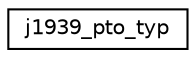 digraph "Graphical Class Hierarchy"
{
  edge [fontname="Helvetica",fontsize="10",labelfontname="Helvetica",labelfontsize="10"];
  node [fontname="Helvetica",fontsize="10",shape=record];
  rankdir="LR";
  Node0 [label="j1939_pto_typ",height=0.2,width=0.4,color="black", fillcolor="white", style="filled",URL="$structj1939__pto__typ.html"];
}
